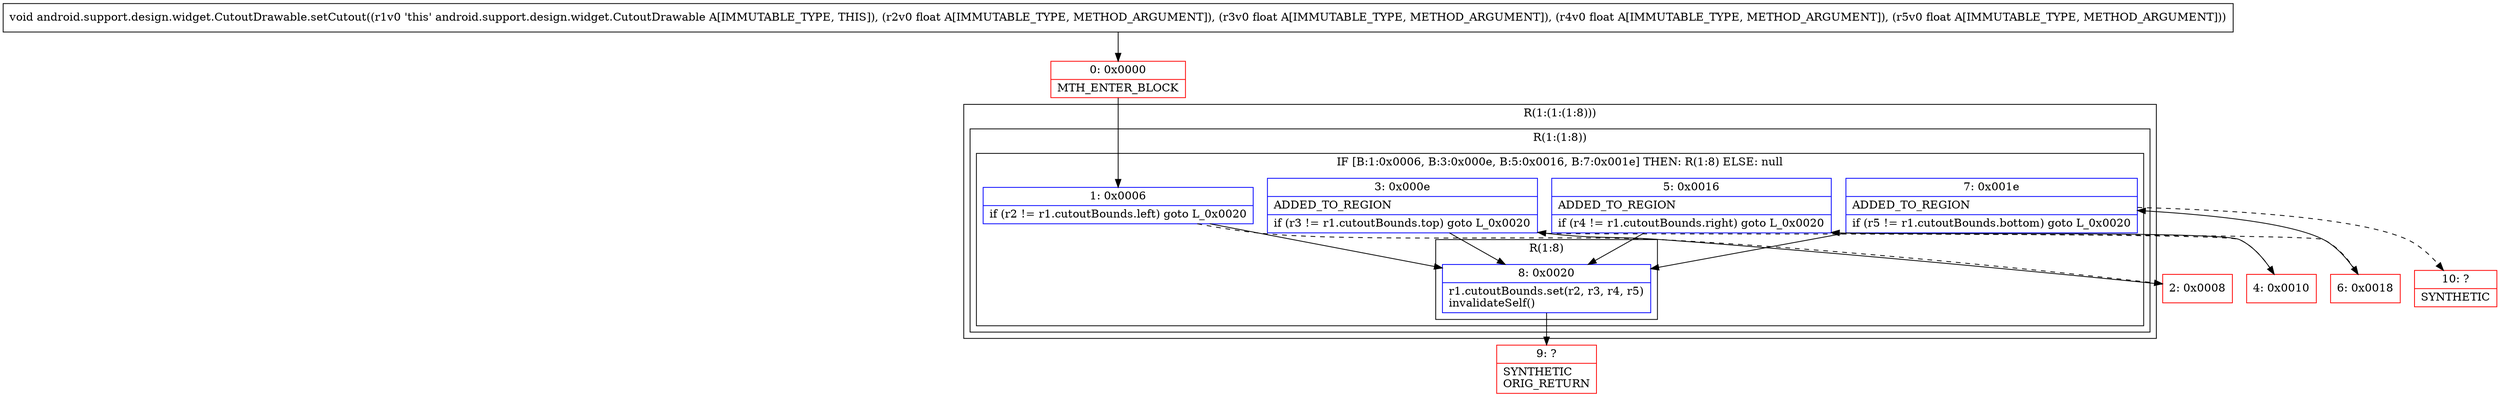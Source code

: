 digraph "CFG forandroid.support.design.widget.CutoutDrawable.setCutout(FFFF)V" {
subgraph cluster_Region_1971789360 {
label = "R(1:(1:(1:8)))";
node [shape=record,color=blue];
subgraph cluster_Region_2036561059 {
label = "R(1:(1:8))";
node [shape=record,color=blue];
subgraph cluster_IfRegion_2014843140 {
label = "IF [B:1:0x0006, B:3:0x000e, B:5:0x0016, B:7:0x001e] THEN: R(1:8) ELSE: null";
node [shape=record,color=blue];
Node_1 [shape=record,label="{1\:\ 0x0006|if (r2 != r1.cutoutBounds.left) goto L_0x0020\l}"];
Node_3 [shape=record,label="{3\:\ 0x000e|ADDED_TO_REGION\l|if (r3 != r1.cutoutBounds.top) goto L_0x0020\l}"];
Node_5 [shape=record,label="{5\:\ 0x0016|ADDED_TO_REGION\l|if (r4 != r1.cutoutBounds.right) goto L_0x0020\l}"];
Node_7 [shape=record,label="{7\:\ 0x001e|ADDED_TO_REGION\l|if (r5 != r1.cutoutBounds.bottom) goto L_0x0020\l}"];
subgraph cluster_Region_1412142516 {
label = "R(1:8)";
node [shape=record,color=blue];
Node_8 [shape=record,label="{8\:\ 0x0020|r1.cutoutBounds.set(r2, r3, r4, r5)\linvalidateSelf()\l}"];
}
}
}
}
Node_0 [shape=record,color=red,label="{0\:\ 0x0000|MTH_ENTER_BLOCK\l}"];
Node_2 [shape=record,color=red,label="{2\:\ 0x0008}"];
Node_4 [shape=record,color=red,label="{4\:\ 0x0010}"];
Node_6 [shape=record,color=red,label="{6\:\ 0x0018}"];
Node_9 [shape=record,color=red,label="{9\:\ ?|SYNTHETIC\lORIG_RETURN\l}"];
Node_10 [shape=record,color=red,label="{10\:\ ?|SYNTHETIC\l}"];
MethodNode[shape=record,label="{void android.support.design.widget.CutoutDrawable.setCutout((r1v0 'this' android.support.design.widget.CutoutDrawable A[IMMUTABLE_TYPE, THIS]), (r2v0 float A[IMMUTABLE_TYPE, METHOD_ARGUMENT]), (r3v0 float A[IMMUTABLE_TYPE, METHOD_ARGUMENT]), (r4v0 float A[IMMUTABLE_TYPE, METHOD_ARGUMENT]), (r5v0 float A[IMMUTABLE_TYPE, METHOD_ARGUMENT])) }"];
MethodNode -> Node_0;
Node_1 -> Node_2[style=dashed];
Node_1 -> Node_8;
Node_3 -> Node_4[style=dashed];
Node_3 -> Node_8;
Node_5 -> Node_6[style=dashed];
Node_5 -> Node_8;
Node_7 -> Node_8;
Node_7 -> Node_10[style=dashed];
Node_8 -> Node_9;
Node_0 -> Node_1;
Node_2 -> Node_3;
Node_4 -> Node_5;
Node_6 -> Node_7;
}

